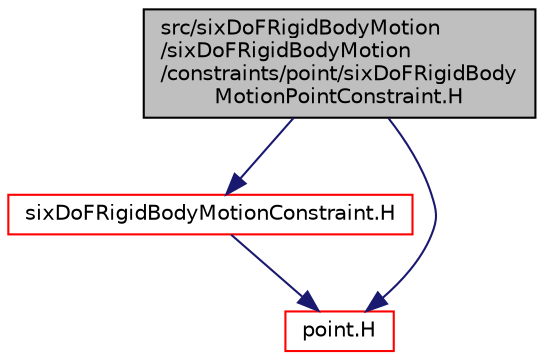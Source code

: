 digraph "src/sixDoFRigidBodyMotion/sixDoFRigidBodyMotion/constraints/point/sixDoFRigidBodyMotionPointConstraint.H"
{
  bgcolor="transparent";
  edge [fontname="Helvetica",fontsize="10",labelfontname="Helvetica",labelfontsize="10"];
  node [fontname="Helvetica",fontsize="10",shape=record];
  Node1 [label="src/sixDoFRigidBodyMotion\l/sixDoFRigidBodyMotion\l/constraints/point/sixDoFRigidBody\lMotionPointConstraint.H",height=0.2,width=0.4,color="black", fillcolor="grey75", style="filled", fontcolor="black"];
  Node1 -> Node2 [color="midnightblue",fontsize="10",style="solid",fontname="Helvetica"];
  Node2 [label="sixDoFRigidBodyMotionConstraint.H",height=0.2,width=0.4,color="red",URL="$a09764.html"];
  Node2 -> Node3 [color="midnightblue",fontsize="10",style="solid",fontname="Helvetica"];
  Node3 [label="point.H",height=0.2,width=0.4,color="red",URL="$a08774.html"];
  Node1 -> Node3 [color="midnightblue",fontsize="10",style="solid",fontname="Helvetica"];
}
